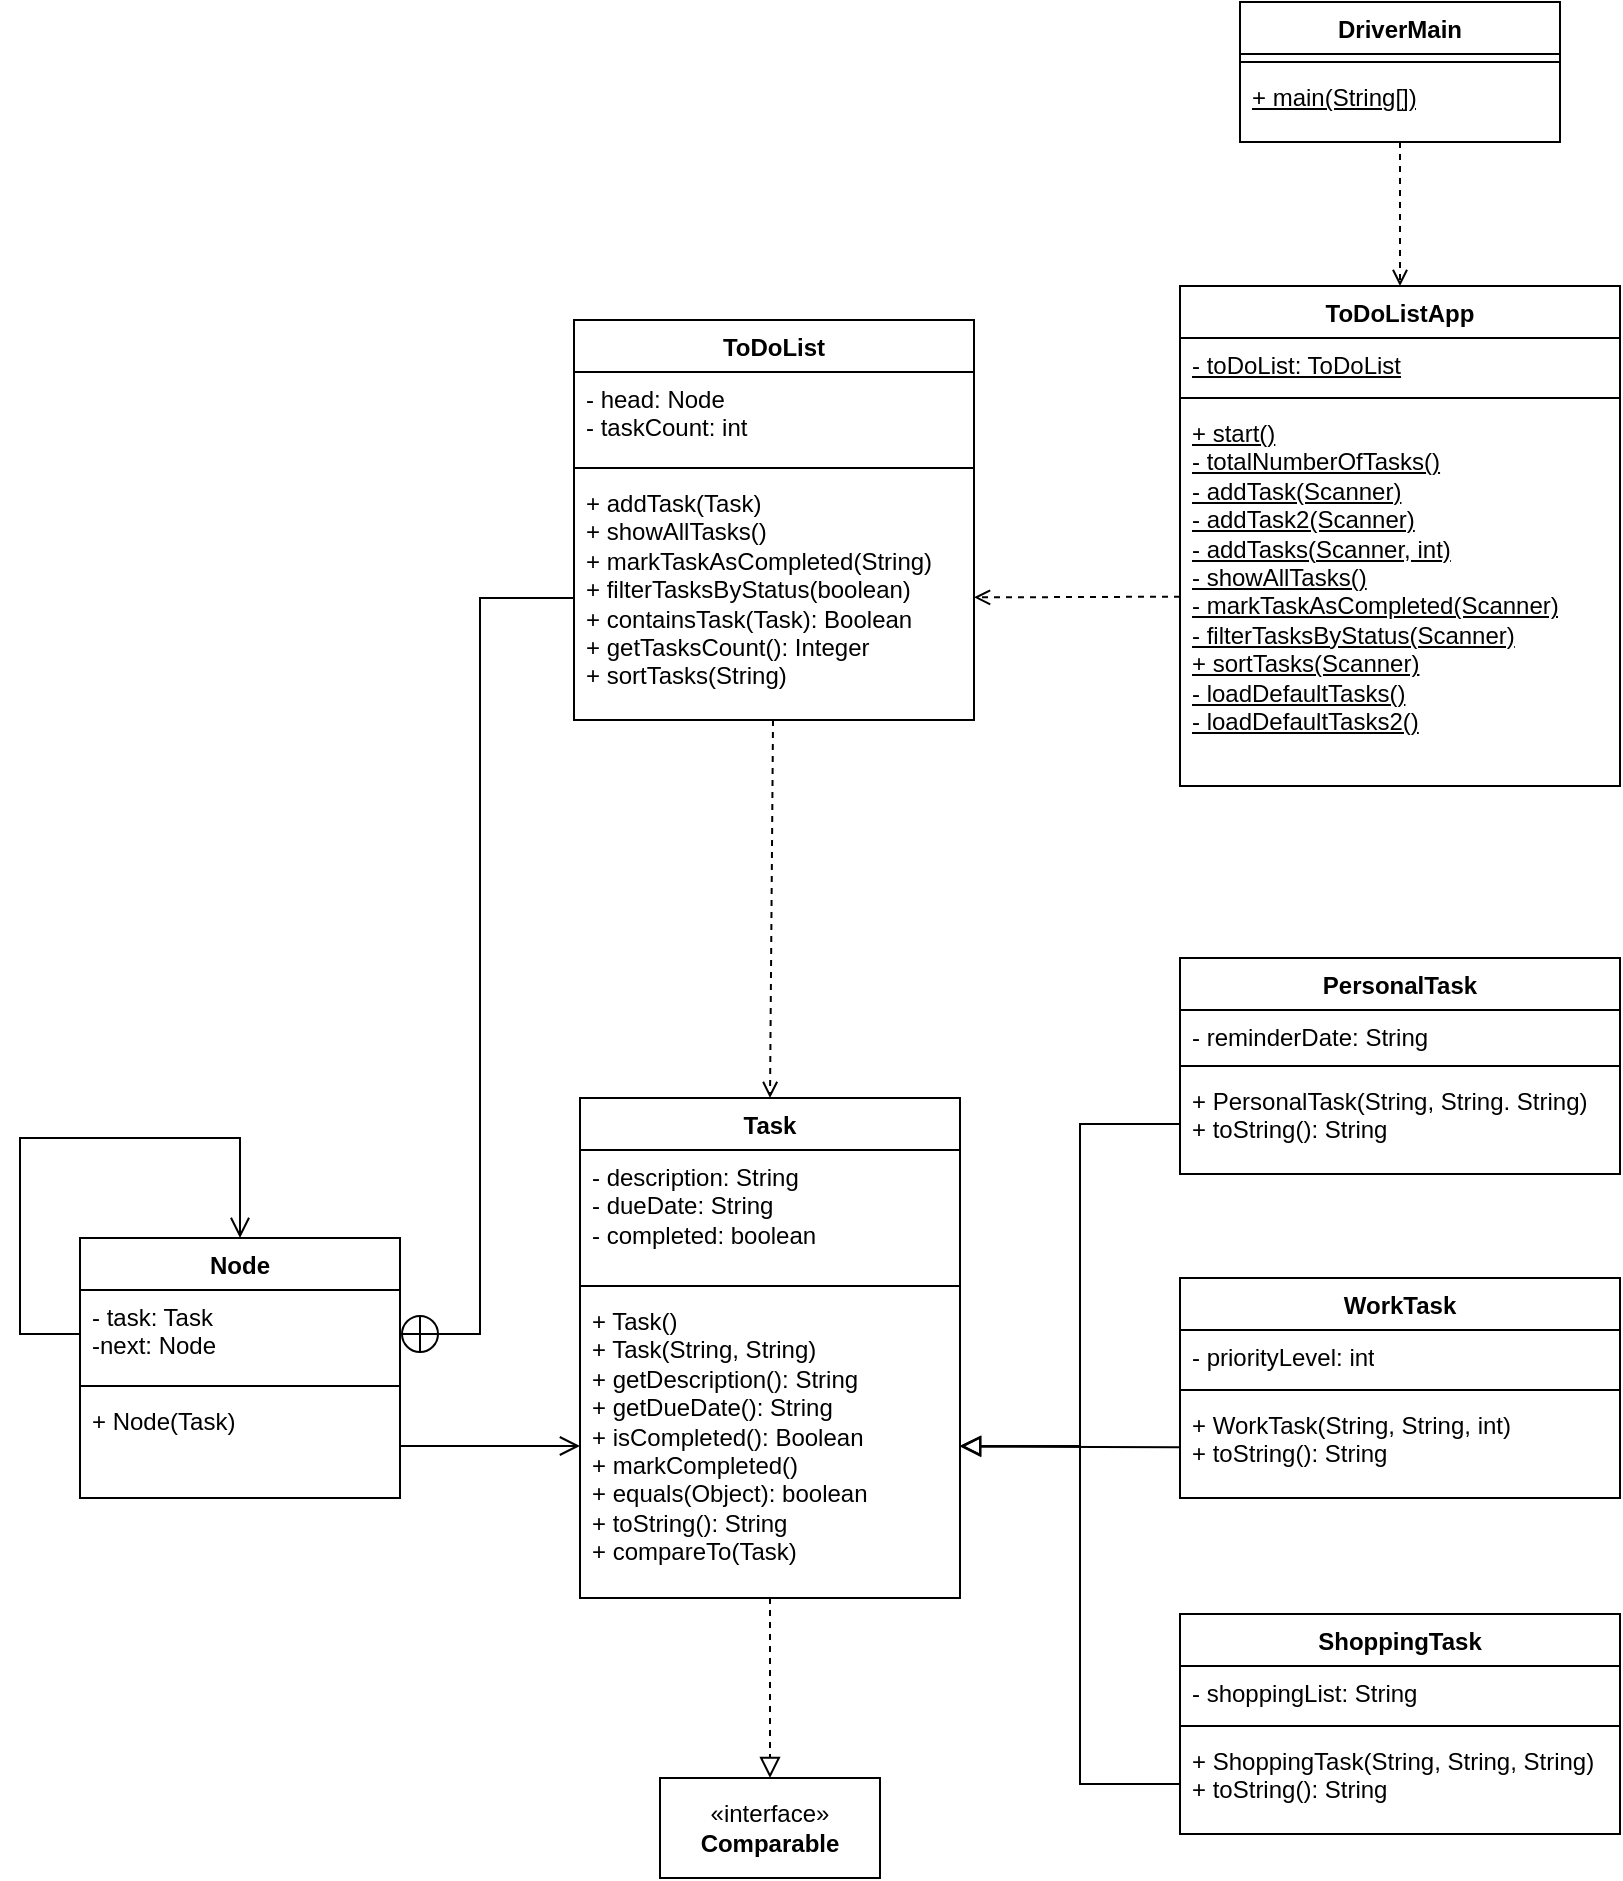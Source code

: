 <mxfile version="22.1.5" type="github">
  <diagram name="Page-1" id="-or9IXXFxJkR2-hr-Hel">
    <mxGraphModel dx="2314" dy="1150" grid="1" gridSize="10" guides="1" tooltips="0" connect="1" arrows="1" fold="1" page="1" pageScale="1" pageWidth="850" pageHeight="1100" math="0" shadow="0">
      <root>
        <mxCell id="0" />
        <mxCell id="1" parent="0" />
        <mxCell id="9qI0Hi1YXG1QtXbabamx-9" value="ToDoList" style="swimlane;fontStyle=1;align=center;verticalAlign=top;childLayout=stackLayout;horizontal=1;startSize=26;horizontalStack=0;resizeParent=1;resizeParentMax=0;resizeLast=0;collapsible=1;marginBottom=0;whiteSpace=wrap;html=1;" parent="1" vertex="1">
          <mxGeometry x="297" y="191" width="200" height="200" as="geometry" />
        </mxCell>
        <mxCell id="9qI0Hi1YXG1QtXbabamx-10" value="- head: Node&lt;br&gt;- taskCount: int" style="text;strokeColor=none;fillColor=none;align=left;verticalAlign=top;spacingLeft=4;spacingRight=4;overflow=hidden;rotatable=0;points=[[0,0.5],[1,0.5]];portConstraint=eastwest;whiteSpace=wrap;html=1;" parent="9qI0Hi1YXG1QtXbabamx-9" vertex="1">
          <mxGeometry y="26" width="200" height="44" as="geometry" />
        </mxCell>
        <mxCell id="9qI0Hi1YXG1QtXbabamx-11" value="" style="line;strokeWidth=1;fillColor=none;align=left;verticalAlign=middle;spacingTop=-1;spacingLeft=3;spacingRight=3;rotatable=0;labelPosition=right;points=[];portConstraint=eastwest;strokeColor=inherit;" parent="9qI0Hi1YXG1QtXbabamx-9" vertex="1">
          <mxGeometry y="70" width="200" height="8" as="geometry" />
        </mxCell>
        <mxCell id="9qI0Hi1YXG1QtXbabamx-12" value="+ addTask(Task)&lt;br&gt;+ showAllTasks()&lt;br&gt;+ markTaskAsCompleted(String)&lt;br&gt;+ filterTasksByStatus(boolean)&lt;br&gt;+ containsTask(Task): Boolean&lt;br&gt;+ getTasksCount(): Integer&lt;br&gt;+ sortTasks(String)" style="text;strokeColor=none;fillColor=none;align=left;verticalAlign=top;spacingLeft=4;spacingRight=4;overflow=hidden;rotatable=0;points=[[0,0.5],[1,0.5]];portConstraint=eastwest;whiteSpace=wrap;html=1;" parent="9qI0Hi1YXG1QtXbabamx-9" vertex="1">
          <mxGeometry y="78" width="200" height="122" as="geometry" />
        </mxCell>
        <mxCell id="9qI0Hi1YXG1QtXbabamx-13" value="Node" style="swimlane;fontStyle=1;align=center;verticalAlign=top;childLayout=stackLayout;horizontal=1;startSize=26;horizontalStack=0;resizeParent=1;resizeParentMax=0;resizeLast=0;collapsible=1;marginBottom=0;whiteSpace=wrap;html=1;" parent="1" vertex="1">
          <mxGeometry x="50" y="650" width="160" height="130" as="geometry">
            <mxRectangle x="345" y="570" width="70" height="30" as="alternateBounds" />
          </mxGeometry>
        </mxCell>
        <mxCell id="9qI0Hi1YXG1QtXbabamx-14" value="- task: Task&lt;br&gt;-next: Node" style="text;strokeColor=none;fillColor=none;align=left;verticalAlign=top;spacingLeft=4;spacingRight=4;overflow=hidden;rotatable=0;points=[[0,0.5],[1,0.5]];portConstraint=eastwest;whiteSpace=wrap;html=1;" parent="9qI0Hi1YXG1QtXbabamx-13" vertex="1">
          <mxGeometry y="26" width="160" height="44" as="geometry" />
        </mxCell>
        <mxCell id="9qI0Hi1YXG1QtXbabamx-15" value="" style="line;strokeWidth=1;fillColor=none;align=left;verticalAlign=middle;spacingTop=-1;spacingLeft=3;spacingRight=3;rotatable=0;labelPosition=right;points=[];portConstraint=eastwest;strokeColor=inherit;" parent="9qI0Hi1YXG1QtXbabamx-13" vertex="1">
          <mxGeometry y="70" width="160" height="8" as="geometry" />
        </mxCell>
        <mxCell id="9qI0Hi1YXG1QtXbabamx-16" value="+ Node(Task)" style="text;strokeColor=none;fillColor=none;align=left;verticalAlign=top;spacingLeft=4;spacingRight=4;overflow=hidden;rotatable=0;points=[[0,0.5],[1,0.5]];portConstraint=eastwest;whiteSpace=wrap;html=1;" parent="9qI0Hi1YXG1QtXbabamx-13" vertex="1">
          <mxGeometry y="78" width="160" height="52" as="geometry" />
        </mxCell>
        <mxCell id="9qI0Hi1YXG1QtXbabamx-83" value="" style="endArrow=open;startArrow=none;endFill=0;startFill=0;endSize=8;html=1;verticalAlign=bottom;labelBackgroundColor=none;strokeWidth=1;rounded=0;exitX=0;exitY=0.5;exitDx=0;exitDy=0;entryX=0.5;entryY=0;entryDx=0;entryDy=0;" parent="9qI0Hi1YXG1QtXbabamx-13" source="9qI0Hi1YXG1QtXbabamx-14" target="9qI0Hi1YXG1QtXbabamx-13" edge="1">
          <mxGeometry width="160" relative="1" as="geometry">
            <mxPoint x="170" y="114" as="sourcePoint" />
            <mxPoint x="260" y="114" as="targetPoint" />
            <Array as="points">
              <mxPoint x="-30" y="48" />
              <mxPoint x="-30" y="-50" />
              <mxPoint x="80" y="-50" />
            </Array>
          </mxGeometry>
        </mxCell>
        <mxCell id="9qI0Hi1YXG1QtXbabamx-17" value="Task" style="swimlane;fontStyle=1;align=center;verticalAlign=top;childLayout=stackLayout;horizontal=1;startSize=26;horizontalStack=0;resizeParent=1;resizeParentMax=0;resizeLast=0;collapsible=1;marginBottom=0;whiteSpace=wrap;html=1;" parent="1" vertex="1">
          <mxGeometry x="300" y="580" width="190" height="250" as="geometry" />
        </mxCell>
        <mxCell id="9qI0Hi1YXG1QtXbabamx-18" value="- description: String&lt;br&gt;- dueDate: String&lt;br&gt;- completed: boolean" style="text;strokeColor=none;fillColor=none;align=left;verticalAlign=top;spacingLeft=4;spacingRight=4;overflow=hidden;rotatable=0;points=[[0,0.5],[1,0.5]];portConstraint=eastwest;whiteSpace=wrap;html=1;" parent="9qI0Hi1YXG1QtXbabamx-17" vertex="1">
          <mxGeometry y="26" width="190" height="64" as="geometry" />
        </mxCell>
        <mxCell id="9qI0Hi1YXG1QtXbabamx-19" value="" style="line;strokeWidth=1;fillColor=none;align=left;verticalAlign=middle;spacingTop=-1;spacingLeft=3;spacingRight=3;rotatable=0;labelPosition=right;points=[];portConstraint=eastwest;strokeColor=inherit;" parent="9qI0Hi1YXG1QtXbabamx-17" vertex="1">
          <mxGeometry y="90" width="190" height="8" as="geometry" />
        </mxCell>
        <mxCell id="9qI0Hi1YXG1QtXbabamx-20" value="+ Task()&lt;br&gt;+ Task(String, String)&lt;br&gt;+ getDescription(): String&lt;br&gt;+ getDueDate(): String&lt;br&gt;+ isCompleted(): Boolean&lt;br&gt;+ markCompleted()&lt;br&gt;+ equals(Object): boolean&lt;br&gt;+ toString(): String&lt;br&gt;+ compareTo(Task)" style="text;strokeColor=none;fillColor=none;align=left;verticalAlign=top;spacingLeft=4;spacingRight=4;overflow=hidden;rotatable=0;points=[[0,0.5],[1,0.5]];portConstraint=eastwest;whiteSpace=wrap;html=1;" parent="9qI0Hi1YXG1QtXbabamx-17" vertex="1">
          <mxGeometry y="98" width="190" height="152" as="geometry" />
        </mxCell>
        <mxCell id="9qI0Hi1YXG1QtXbabamx-21" value="DriverMain" style="swimlane;fontStyle=1;align=center;verticalAlign=top;childLayout=stackLayout;horizontal=1;startSize=26;horizontalStack=0;resizeParent=1;resizeParentMax=0;resizeLast=0;collapsible=1;marginBottom=0;whiteSpace=wrap;html=1;" parent="1" vertex="1">
          <mxGeometry x="630" y="32" width="160" height="70" as="geometry" />
        </mxCell>
        <mxCell id="9qI0Hi1YXG1QtXbabamx-23" value="" style="line;strokeWidth=1;fillColor=none;align=left;verticalAlign=middle;spacingTop=-1;spacingLeft=3;spacingRight=3;rotatable=0;labelPosition=right;points=[];portConstraint=eastwest;strokeColor=inherit;" parent="9qI0Hi1YXG1QtXbabamx-21" vertex="1">
          <mxGeometry y="26" width="160" height="8" as="geometry" />
        </mxCell>
        <mxCell id="9qI0Hi1YXG1QtXbabamx-24" value="&lt;u&gt;+ main(String[])&lt;/u&gt;" style="text;strokeColor=none;fillColor=none;align=left;verticalAlign=top;spacingLeft=4;spacingRight=4;overflow=hidden;rotatable=0;points=[[0,0.5],[1,0.5]];portConstraint=eastwest;whiteSpace=wrap;html=1;" parent="9qI0Hi1YXG1QtXbabamx-21" vertex="1">
          <mxGeometry y="34" width="160" height="36" as="geometry" />
        </mxCell>
        <mxCell id="9qI0Hi1YXG1QtXbabamx-25" value="PersonalTask" style="swimlane;fontStyle=1;align=center;verticalAlign=top;childLayout=stackLayout;horizontal=1;startSize=26;horizontalStack=0;resizeParent=1;resizeParentMax=0;resizeLast=0;collapsible=1;marginBottom=0;whiteSpace=wrap;html=1;" parent="1" vertex="1">
          <mxGeometry x="600" y="510" width="220" height="108" as="geometry" />
        </mxCell>
        <mxCell id="9qI0Hi1YXG1QtXbabamx-26" value="- reminderDate: String" style="text;strokeColor=none;fillColor=none;align=left;verticalAlign=top;spacingLeft=4;spacingRight=4;overflow=hidden;rotatable=0;points=[[0,0.5],[1,0.5]];portConstraint=eastwest;whiteSpace=wrap;html=1;" parent="9qI0Hi1YXG1QtXbabamx-25" vertex="1">
          <mxGeometry y="26" width="220" height="24" as="geometry" />
        </mxCell>
        <mxCell id="9qI0Hi1YXG1QtXbabamx-27" value="" style="line;strokeWidth=1;fillColor=none;align=left;verticalAlign=middle;spacingTop=-1;spacingLeft=3;spacingRight=3;rotatable=0;labelPosition=right;points=[];portConstraint=eastwest;strokeColor=inherit;" parent="9qI0Hi1YXG1QtXbabamx-25" vertex="1">
          <mxGeometry y="50" width="220" height="8" as="geometry" />
        </mxCell>
        <mxCell id="9qI0Hi1YXG1QtXbabamx-28" value="+ PersonalTask(String, String. String)&lt;br&gt;+ toString(): String" style="text;strokeColor=none;fillColor=none;align=left;verticalAlign=top;spacingLeft=4;spacingRight=4;overflow=hidden;rotatable=0;points=[[0,0.5],[1,0.5]];portConstraint=eastwest;whiteSpace=wrap;html=1;" parent="9qI0Hi1YXG1QtXbabamx-25" vertex="1">
          <mxGeometry y="58" width="220" height="50" as="geometry" />
        </mxCell>
        <mxCell id="9qI0Hi1YXG1QtXbabamx-29" value="WorkTask" style="swimlane;fontStyle=1;align=center;verticalAlign=top;childLayout=stackLayout;horizontal=1;startSize=26;horizontalStack=0;resizeParent=1;resizeParentMax=0;resizeLast=0;collapsible=1;marginBottom=0;whiteSpace=wrap;html=1;" parent="1" vertex="1">
          <mxGeometry x="600" y="670" width="220" height="110" as="geometry" />
        </mxCell>
        <mxCell id="9qI0Hi1YXG1QtXbabamx-30" value="- priorityLevel: int" style="text;strokeColor=none;fillColor=none;align=left;verticalAlign=top;spacingLeft=4;spacingRight=4;overflow=hidden;rotatable=0;points=[[0,0.5],[1,0.5]];portConstraint=eastwest;whiteSpace=wrap;html=1;" parent="9qI0Hi1YXG1QtXbabamx-29" vertex="1">
          <mxGeometry y="26" width="220" height="26" as="geometry" />
        </mxCell>
        <mxCell id="9qI0Hi1YXG1QtXbabamx-31" value="" style="line;strokeWidth=1;fillColor=none;align=left;verticalAlign=middle;spacingTop=-1;spacingLeft=3;spacingRight=3;rotatable=0;labelPosition=right;points=[];portConstraint=eastwest;strokeColor=inherit;" parent="9qI0Hi1YXG1QtXbabamx-29" vertex="1">
          <mxGeometry y="52" width="220" height="8" as="geometry" />
        </mxCell>
        <mxCell id="9qI0Hi1YXG1QtXbabamx-32" value="+ WorkTask(String, String, int)&lt;br&gt;+ toString(): String" style="text;strokeColor=none;fillColor=none;align=left;verticalAlign=top;spacingLeft=4;spacingRight=4;overflow=hidden;rotatable=0;points=[[0,0.5],[1,0.5]];portConstraint=eastwest;whiteSpace=wrap;html=1;" parent="9qI0Hi1YXG1QtXbabamx-29" vertex="1">
          <mxGeometry y="60" width="220" height="50" as="geometry" />
        </mxCell>
        <mxCell id="9qI0Hi1YXG1QtXbabamx-33" value="ShoppingTask" style="swimlane;fontStyle=1;align=center;verticalAlign=top;childLayout=stackLayout;horizontal=1;startSize=26;horizontalStack=0;resizeParent=1;resizeParentMax=0;resizeLast=0;collapsible=1;marginBottom=0;whiteSpace=wrap;html=1;" parent="1" vertex="1">
          <mxGeometry x="600" y="838" width="220" height="110" as="geometry" />
        </mxCell>
        <mxCell id="9qI0Hi1YXG1QtXbabamx-34" value="- shoppingList: String" style="text;strokeColor=none;fillColor=none;align=left;verticalAlign=top;spacingLeft=4;spacingRight=4;overflow=hidden;rotatable=0;points=[[0,0.5],[1,0.5]];portConstraint=eastwest;whiteSpace=wrap;html=1;" parent="9qI0Hi1YXG1QtXbabamx-33" vertex="1">
          <mxGeometry y="26" width="220" height="26" as="geometry" />
        </mxCell>
        <mxCell id="9qI0Hi1YXG1QtXbabamx-35" value="" style="line;strokeWidth=1;fillColor=none;align=left;verticalAlign=middle;spacingTop=-1;spacingLeft=3;spacingRight=3;rotatable=0;labelPosition=right;points=[];portConstraint=eastwest;strokeColor=inherit;" parent="9qI0Hi1YXG1QtXbabamx-33" vertex="1">
          <mxGeometry y="52" width="220" height="8" as="geometry" />
        </mxCell>
        <mxCell id="9qI0Hi1YXG1QtXbabamx-36" value="+ ShoppingTask(String, String, String)&lt;br&gt;+ toString(): String" style="text;strokeColor=none;fillColor=none;align=left;verticalAlign=top;spacingLeft=4;spacingRight=4;overflow=hidden;rotatable=0;points=[[0,0.5],[1,0.5]];portConstraint=eastwest;whiteSpace=wrap;html=1;" parent="9qI0Hi1YXG1QtXbabamx-33" vertex="1">
          <mxGeometry y="60" width="220" height="50" as="geometry" />
        </mxCell>
        <mxCell id="9qI0Hi1YXG1QtXbabamx-37" value="ToDoListApp" style="swimlane;fontStyle=1;align=center;verticalAlign=top;childLayout=stackLayout;horizontal=1;startSize=26;horizontalStack=0;resizeParent=1;resizeParentMax=0;resizeLast=0;collapsible=1;marginBottom=0;whiteSpace=wrap;html=1;" parent="1" vertex="1">
          <mxGeometry x="600" y="174" width="220" height="250" as="geometry" />
        </mxCell>
        <mxCell id="9qI0Hi1YXG1QtXbabamx-38" value="&lt;u&gt;- toDoList: ToDoList&lt;/u&gt;" style="text;strokeColor=none;fillColor=none;align=left;verticalAlign=top;spacingLeft=4;spacingRight=4;overflow=hidden;rotatable=0;points=[[0,0.5],[1,0.5]];portConstraint=eastwest;whiteSpace=wrap;html=1;" parent="9qI0Hi1YXG1QtXbabamx-37" vertex="1">
          <mxGeometry y="26" width="220" height="26" as="geometry" />
        </mxCell>
        <mxCell id="9qI0Hi1YXG1QtXbabamx-39" value="" style="line;strokeWidth=1;fillColor=none;align=left;verticalAlign=middle;spacingTop=-1;spacingLeft=3;spacingRight=3;rotatable=0;labelPosition=right;points=[];portConstraint=eastwest;strokeColor=inherit;" parent="9qI0Hi1YXG1QtXbabamx-37" vertex="1">
          <mxGeometry y="52" width="220" height="8" as="geometry" />
        </mxCell>
        <mxCell id="9qI0Hi1YXG1QtXbabamx-40" value="&lt;div&gt;&lt;u&gt;+ start()&lt;/u&gt;&lt;/div&gt;&lt;div&gt;&lt;u&gt;- totalNumberOfTasks()&lt;/u&gt;&lt;/div&gt;&lt;div&gt;&lt;u&gt;- addTask(Scanner)&lt;/u&gt;&lt;/div&gt;&lt;div&gt;&lt;u&gt;- addTask2(Scanner)&lt;/u&gt;&lt;/div&gt;&lt;div&gt;&lt;u&gt;- addTasks(Scanner, int)&lt;/u&gt;&lt;/div&gt;&lt;div&gt;&lt;u&gt;- showAllTasks()&lt;/u&gt;&lt;/div&gt;&lt;div&gt;&lt;u&gt;- markTaskAsCompleted(Scanner)&lt;/u&gt;&lt;/div&gt;&lt;div&gt;&lt;u&gt;- filterTasksByStatus(Scanner)&lt;/u&gt;&lt;/div&gt;&lt;div&gt;&lt;u&gt;+ sortTasks(Scanner)&lt;/u&gt;&lt;/div&gt;&lt;div&gt;&lt;u&gt;- loadDefaultTasks()&lt;/u&gt;&lt;/div&gt;&lt;div&gt;&lt;u&gt;- loadDefaultTasks2()&lt;/u&gt;&lt;/div&gt;" style="text;strokeColor=none;fillColor=none;align=left;verticalAlign=top;spacingLeft=4;spacingRight=4;overflow=hidden;rotatable=0;points=[[0,0.5],[1,0.5]];portConstraint=eastwest;whiteSpace=wrap;html=1;" parent="9qI0Hi1YXG1QtXbabamx-37" vertex="1">
          <mxGeometry y="60" width="220" height="190" as="geometry" />
        </mxCell>
        <mxCell id="9qI0Hi1YXG1QtXbabamx-54" value="«interface»&lt;br&gt;&lt;b&gt;Comparable&lt;/b&gt;" style="html=1;whiteSpace=wrap;" parent="1" vertex="1">
          <mxGeometry x="340" y="920" width="110" height="50" as="geometry" />
        </mxCell>
        <mxCell id="9qI0Hi1YXG1QtXbabamx-59" value="" style="endArrow=circlePlus;startArrow=none;endFill=0;startFill=0;endSize=8;html=1;labelBackgroundColor=none;rounded=0;" parent="1" source="9qI0Hi1YXG1QtXbabamx-12" target="9qI0Hi1YXG1QtXbabamx-14" edge="1">
          <mxGeometry width="160" relative="1" as="geometry">
            <mxPoint x="390" y="500" as="sourcePoint" />
            <mxPoint x="120" y="580" as="targetPoint" />
            <Array as="points">
              <mxPoint x="250" y="330" />
              <mxPoint x="250" y="698" />
            </Array>
          </mxGeometry>
        </mxCell>
        <mxCell id="9qI0Hi1YXG1QtXbabamx-67" value="" style="endArrow=open;startArrow=none;endFill=0;startFill=0;endSize=8;html=1;verticalAlign=bottom;labelBackgroundColor=none;strokeWidth=1;rounded=0;" parent="1" source="9qI0Hi1YXG1QtXbabamx-16" target="9qI0Hi1YXG1QtXbabamx-20" edge="1">
          <mxGeometry width="160" relative="1" as="geometry">
            <mxPoint x="390" y="500" as="sourcePoint" />
            <mxPoint x="550" y="500" as="targetPoint" />
          </mxGeometry>
        </mxCell>
        <mxCell id="9qI0Hi1YXG1QtXbabamx-73" value="" style="html=1;verticalAlign=bottom;labelBackgroundColor=none;endArrow=open;endFill=0;dashed=1;rounded=0;" parent="1" source="9qI0Hi1YXG1QtXbabamx-40" target="9qI0Hi1YXG1QtXbabamx-12" edge="1">
          <mxGeometry width="160" relative="1" as="geometry">
            <mxPoint x="390" y="500" as="sourcePoint" />
            <mxPoint x="550" y="500" as="targetPoint" />
          </mxGeometry>
        </mxCell>
        <mxCell id="9qI0Hi1YXG1QtXbabamx-74" value="" style="endArrow=block;html=1;rounded=0;align=center;verticalAlign=bottom;endFill=0;labelBackgroundColor=none;endSize=8;" parent="1" source="9qI0Hi1YXG1QtXbabamx-28" target="9qI0Hi1YXG1QtXbabamx-20" edge="1">
          <mxGeometry relative="1" as="geometry">
            <mxPoint x="390" y="500" as="sourcePoint" />
            <mxPoint x="550" y="500" as="targetPoint" />
            <Array as="points">
              <mxPoint x="550" y="593" />
              <mxPoint x="550" y="754" />
            </Array>
          </mxGeometry>
        </mxCell>
        <mxCell id="9qI0Hi1YXG1QtXbabamx-75" value="" style="resizable=0;html=1;align=center;verticalAlign=top;labelBackgroundColor=none;" parent="9qI0Hi1YXG1QtXbabamx-74" connectable="0" vertex="1">
          <mxGeometry relative="1" as="geometry" />
        </mxCell>
        <mxCell id="9qI0Hi1YXG1QtXbabamx-76" value="" style="endArrow=block;html=1;rounded=0;align=center;verticalAlign=bottom;endFill=0;labelBackgroundColor=none;endSize=8;" parent="1" source="9qI0Hi1YXG1QtXbabamx-32" target="9qI0Hi1YXG1QtXbabamx-20" edge="1">
          <mxGeometry relative="1" as="geometry">
            <mxPoint x="610" y="603" as="sourcePoint" />
            <mxPoint x="500" y="764" as="targetPoint" />
          </mxGeometry>
        </mxCell>
        <mxCell id="9qI0Hi1YXG1QtXbabamx-77" value="" style="resizable=0;html=1;align=center;verticalAlign=top;labelBackgroundColor=none;" parent="9qI0Hi1YXG1QtXbabamx-76" connectable="0" vertex="1">
          <mxGeometry relative="1" as="geometry" />
        </mxCell>
        <mxCell id="9qI0Hi1YXG1QtXbabamx-78" value="" style="endArrow=block;html=1;rounded=0;align=center;verticalAlign=bottom;endFill=0;labelBackgroundColor=none;endSize=8;" parent="1" source="9qI0Hi1YXG1QtXbabamx-36" target="9qI0Hi1YXG1QtXbabamx-20" edge="1">
          <mxGeometry relative="1" as="geometry">
            <mxPoint x="610" y="765" as="sourcePoint" />
            <mxPoint x="500" y="764" as="targetPoint" />
            <Array as="points">
              <mxPoint x="550" y="923" />
              <mxPoint x="550" y="754" />
            </Array>
          </mxGeometry>
        </mxCell>
        <mxCell id="9qI0Hi1YXG1QtXbabamx-79" value="" style="resizable=0;html=1;align=center;verticalAlign=top;labelBackgroundColor=none;" parent="9qI0Hi1YXG1QtXbabamx-78" connectable="0" vertex="1">
          <mxGeometry relative="1" as="geometry" />
        </mxCell>
        <mxCell id="9qI0Hi1YXG1QtXbabamx-82" value="" style="html=1;verticalAlign=bottom;labelBackgroundColor=none;endArrow=open;endFill=0;dashed=1;rounded=0;entryX=0.5;entryY=0;entryDx=0;entryDy=0;" parent="1" source="9qI0Hi1YXG1QtXbabamx-24" target="9qI0Hi1YXG1QtXbabamx-37" edge="1">
          <mxGeometry width="160" relative="1" as="geometry">
            <mxPoint x="610" y="339" as="sourcePoint" />
            <mxPoint x="507" y="340" as="targetPoint" />
          </mxGeometry>
        </mxCell>
        <mxCell id="9qI0Hi1YXG1QtXbabamx-84" value="" style="endArrow=block;startArrow=none;endFill=0;startFill=0;endSize=8;html=1;verticalAlign=bottom;dashed=1;labelBackgroundColor=none;rounded=0;entryX=0.5;entryY=0;entryDx=0;entryDy=0;" parent="1" source="9qI0Hi1YXG1QtXbabamx-20" target="9qI0Hi1YXG1QtXbabamx-54" edge="1">
          <mxGeometry width="160" relative="1" as="geometry">
            <mxPoint x="390" y="660" as="sourcePoint" />
            <mxPoint x="550" y="660" as="targetPoint" />
          </mxGeometry>
        </mxCell>
        <mxCell id="9qI0Hi1YXG1QtXbabamx-85" value="" style="html=1;verticalAlign=bottom;labelBackgroundColor=none;endArrow=open;endFill=0;dashed=1;rounded=0;entryX=0.5;entryY=0;entryDx=0;entryDy=0;" parent="1" source="9qI0Hi1YXG1QtXbabamx-12" target="9qI0Hi1YXG1QtXbabamx-17" edge="1">
          <mxGeometry width="160" relative="1" as="geometry">
            <mxPoint x="610" y="339" as="sourcePoint" />
            <mxPoint x="507" y="340" as="targetPoint" />
          </mxGeometry>
        </mxCell>
      </root>
    </mxGraphModel>
  </diagram>
</mxfile>
